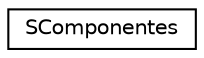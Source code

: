 digraph "Graphical Class Hierarchy"
{
  edge [fontname="Helvetica",fontsize="10",labelfontname="Helvetica",labelfontsize="10"];
  node [fontname="Helvetica",fontsize="10",shape=record];
  rankdir="LR";
  Node1 [label="SComponentes",height=0.2,width=0.4,color="black", fillcolor="white", style="filled",URL="$struct_s_componentes.html"];
}

